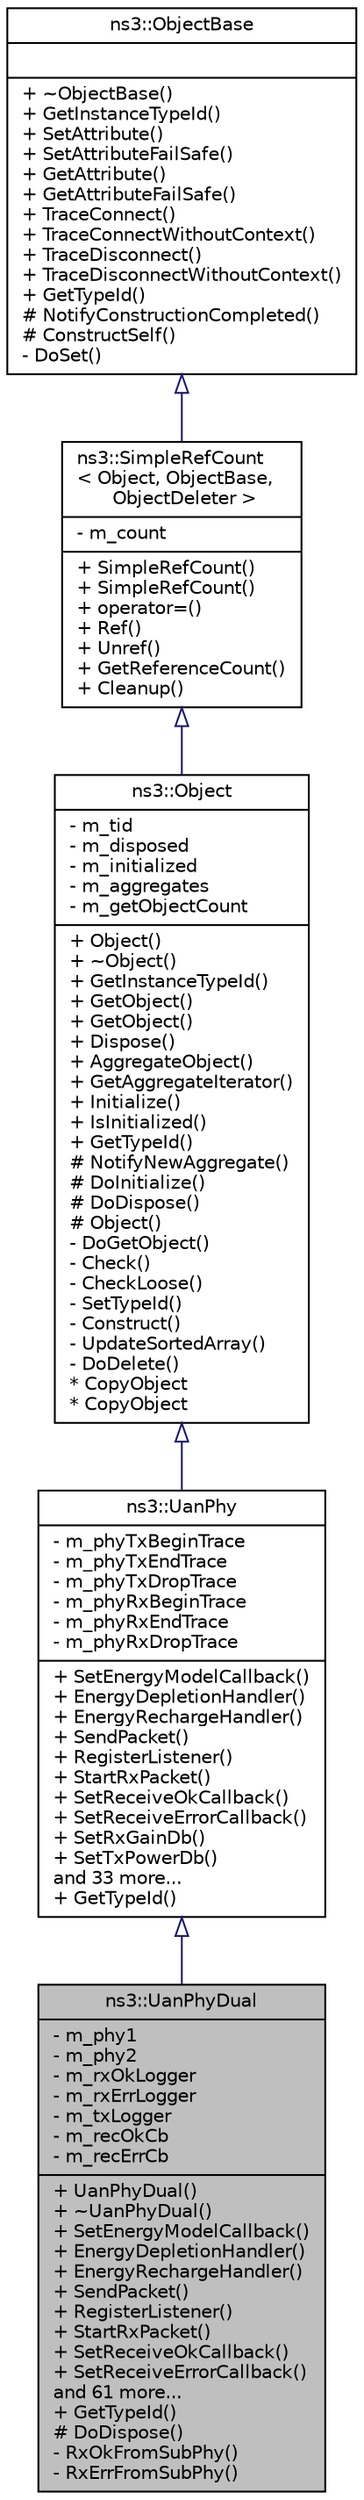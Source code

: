 digraph "ns3::UanPhyDual"
{
  edge [fontname="Helvetica",fontsize="10",labelfontname="Helvetica",labelfontsize="10"];
  node [fontname="Helvetica",fontsize="10",shape=record];
  Node1 [label="{ns3::UanPhyDual\n|- m_phy1\l- m_phy2\l- m_rxOkLogger\l- m_rxErrLogger\l- m_txLogger\l- m_recOkCb\l- m_recErrCb\l|+ UanPhyDual()\l+ ~UanPhyDual()\l+ SetEnergyModelCallback()\l+ EnergyDepletionHandler()\l+ EnergyRechargeHandler()\l+ SendPacket()\l+ RegisterListener()\l+ StartRxPacket()\l+ SetReceiveOkCallback()\l+ SetReceiveErrorCallback()\land 61 more...\l+ GetTypeId()\l# DoDispose()\l- RxOkFromSubPhy()\l- RxErrFromSubPhy()\l}",height=0.2,width=0.4,color="black", fillcolor="grey75", style="filled", fontcolor="black"];
  Node2 -> Node1 [dir="back",color="midnightblue",fontsize="10",style="solid",arrowtail="onormal"];
  Node2 [label="{ns3::UanPhy\n|- m_phyTxBeginTrace\l- m_phyTxEndTrace\l- m_phyTxDropTrace\l- m_phyRxBeginTrace\l- m_phyRxEndTrace\l- m_phyRxDropTrace\l|+ SetEnergyModelCallback()\l+ EnergyDepletionHandler()\l+ EnergyRechargeHandler()\l+ SendPacket()\l+ RegisterListener()\l+ StartRxPacket()\l+ SetReceiveOkCallback()\l+ SetReceiveErrorCallback()\l+ SetRxGainDb()\l+ SetTxPowerDb()\land 33 more...\l+ GetTypeId()\l}",height=0.2,width=0.4,color="black", fillcolor="white", style="filled",URL="$d5/d10/classns3_1_1UanPhy.html"];
  Node3 -> Node2 [dir="back",color="midnightblue",fontsize="10",style="solid",arrowtail="onormal"];
  Node3 [label="{ns3::Object\n|- m_tid\l- m_disposed\l- m_initialized\l- m_aggregates\l- m_getObjectCount\l|+ Object()\l+ ~Object()\l+ GetInstanceTypeId()\l+ GetObject()\l+ GetObject()\l+ Dispose()\l+ AggregateObject()\l+ GetAggregateIterator()\l+ Initialize()\l+ IsInitialized()\l+ GetTypeId()\l# NotifyNewAggregate()\l# DoInitialize()\l# DoDispose()\l# Object()\l- DoGetObject()\l- Check()\l- CheckLoose()\l- SetTypeId()\l- Construct()\l- UpdateSortedArray()\l- DoDelete()\l* CopyObject\l* CopyObject\l}",height=0.2,width=0.4,color="black", fillcolor="white", style="filled",URL="$d9/d77/classns3_1_1Object.html",tooltip="A base class which provides memory management and object aggregation. "];
  Node4 -> Node3 [dir="back",color="midnightblue",fontsize="10",style="solid",arrowtail="onormal"];
  Node4 [label="{ns3::SimpleRefCount\l\< Object, ObjectBase,\l ObjectDeleter \>\n|- m_count\l|+ SimpleRefCount()\l+ SimpleRefCount()\l+ operator=()\l+ Ref()\l+ Unref()\l+ GetReferenceCount()\l+ Cleanup()\l}",height=0.2,width=0.4,color="black", fillcolor="white", style="filled",URL="$da/da1/classns3_1_1SimpleRefCount.html"];
  Node5 -> Node4 [dir="back",color="midnightblue",fontsize="10",style="solid",arrowtail="onormal"];
  Node5 [label="{ns3::ObjectBase\n||+ ~ObjectBase()\l+ GetInstanceTypeId()\l+ SetAttribute()\l+ SetAttributeFailSafe()\l+ GetAttribute()\l+ GetAttributeFailSafe()\l+ TraceConnect()\l+ TraceConnectWithoutContext()\l+ TraceDisconnect()\l+ TraceDisconnectWithoutContext()\l+ GetTypeId()\l# NotifyConstructionCompleted()\l# ConstructSelf()\l- DoSet()\l}",height=0.2,width=0.4,color="black", fillcolor="white", style="filled",URL="$d2/dac/classns3_1_1ObjectBase.html",tooltip="Anchor the ns-3 type and attribute system. "];
}
